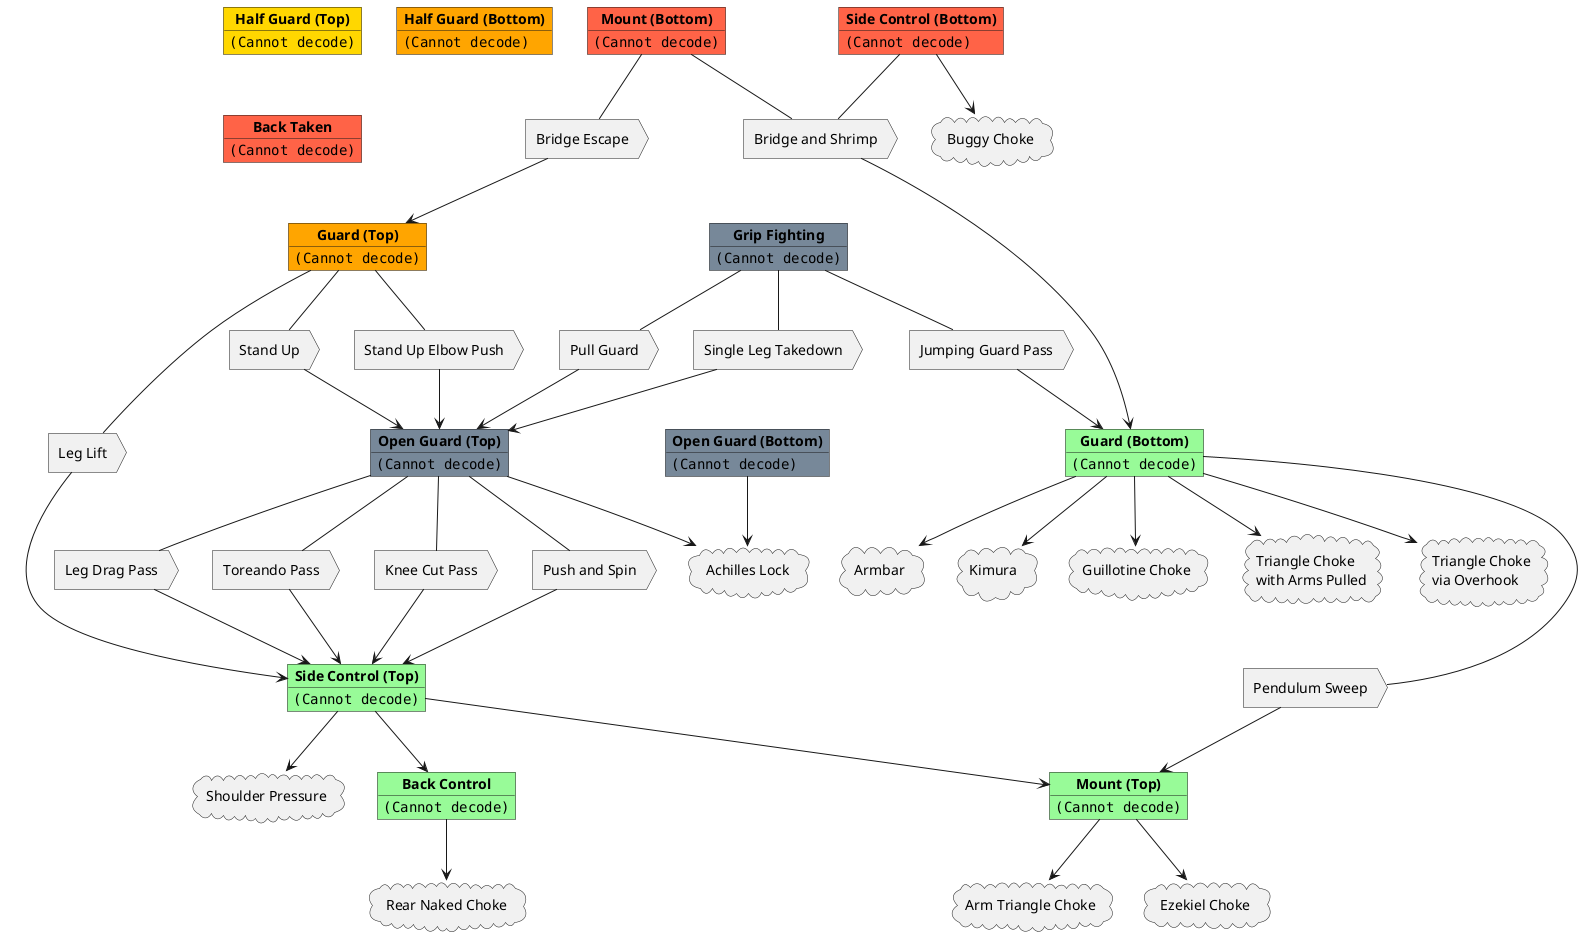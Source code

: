 @startuml

allow_mixing
hide stereotype

<style>
'https://github.com/plantuml/plantuml/issues/1896
object {
    FontStyle bold
}
'#99fb99
.green {
    BackgroundColor palegreen
}
'#ffd700
.yellow {
    BackgroundColor gold
}
'#ffa401
.orange {
    BackgroundColor orange
}
'#fe6247
.red {
    BackgroundColor tomato
}
'#768999
.gray {
    BackgroundColor lightslategray 
}
</style>

object "Grip Fighting" as GripFighting <<gray>> {
  <img:./bjj/GripFighting.png>
}
object "Open Guard (Top)" as OpenGuardTop <<gray>> {
  <img:./bjj/OpenGuardTop.png>
}
object "Open Guard (Bottom)" as OpenGuardBottom <<gray>> {
  <img:./bjj/OpenGuardBottom.png>
}
object "Back Control" as BackControl <<green>> {
  <img:./bjj/BackControlTop.png>
}
object "Mount (Top)" as MountTop <<green>> {
  <img:./bjj/MountTop.png>
}
object "Side Control (Top)" as SideControlTop <<green>> {
  <img:./bjj/SideControlTop.png>
}
object "Guard (Bottom)" as GuardBottom <<green>> {
  <img:./bjj/GuardBottom.png>
}
object "Half Guard (Top)" as HalfGuardTop <<yellow>> {
  <img:./bjj/HalfGuardTop.png>
}
object "Half Guard (Bottom)" as HalfGuardBottom <<orange>> {
  <img:./bjj/HalfGuardBottom.png>
}
object "Guard (Top)" as GuardTop <<orange>> {
  <img:./bjj/GuardTop.png>
}
object "Side Control (Bottom)" as SideControlBottom <<red>> {
  <img:./bjj/SideControlBottom.png>
}
object "Mount (Bottom)" as MountBottom <<red>> {
  <img:./bjj/MountBottom.png>
}
object "Back Taken" as BackTaken <<red>> {
  <img:./bjj/BackControlBottom.png>
}

action "Leg Drag Pass" as LegDragPass [[https://www.youtube.com/watch?v=n596l_pJi-E]]
action "Jumping Guard Pass" as JumpingGuardPass
action "Toreando Pass" as ToreandoPass
action "Knee Cut Pass" as KneeCutPass
action "Single Leg Takedown" as SingleLegTakedown [[https://www.youtube.com/watch?v=4HBVdF5AXc0]]
action "Bridge and Shrimp" as BridgeAndShrimp
action "Push and Spin" as PushAndSpin
action "Pull Guard" as PullGuard
action "Stand Up" as StandUp
action "Stand Up Elbow Push" as StandUpElbowPush
action "Leg Lift" as LegLift
action "Pendulum Sweep" as PendulumSweep [[https://youtu.be/8zuFg-PigDc?si=Rv69aqx8sC6SVADT&t=139]]
action "Bridge Escape" as BridgeEscape [[https://www.youtube.com/watch?v=0b8lql9QhgI]]

cloud "Arm Triangle Choke" as ArmTriangleChoke
cloud "Triangle Choke\nwith Arms Pulled" as TriangleChokeArmsPulled
cloud "Triangle Choke\nvia Overhook" as TriangleChokeOverhook
cloud "Armbar" as Armbar
cloud "Kimura" as Kimura
cloud "Guillotine Choke" as GuillotineChoke
cloud "Achilles Lock" as AchillesLock
cloud "Shoulder Pressure" as ShoulderPressure
cloud "Rear Naked Choke" as RearNakedChoke
cloud "Buggy Choke" as BuggyChoke [[https://www.youtube.com/watch?v=0VDUwuyT6N4]]
cloud "Ezekiel Choke" as EzekielChoke

GripFighting -- PullGuard
PullGuard --> OpenGuardTop
GripFighting -- SingleLegTakedown
SingleLegTakedown --> OpenGuardTop
GripFighting -- JumpingGuardPass
JumpingGuardPass --> GuardBottom

OpenGuardTop -- LegDragPass
LegDragPass --> SideControlTop
OpenGuardTop -- ToreandoPass
ToreandoPass --> SideControlTop
OpenGuardTop -- PushAndSpin
PushAndSpin --> SideControlTop
OpenGuardTop -- KneeCutPass
KneeCutPass --> SideControlTop
OpenGuardTop --> AchillesLock

OpenGuardBottom --> AchillesLock

SideControlTop --> MountTop
SideControlTop --> ShoulderPressure
SideControlTop --> BackControl

MountTop --> ArmTriangleChoke
MountTop --> EzekielChoke

SideControlBottom -- BridgeAndShrimp
MountBottom -- BridgeAndShrimp
BridgeAndShrimp --> GuardBottom
SideControlBottom --> BuggyChoke
MountBottom -- BridgeEscape
BridgeEscape --> GuardTop

GuardBottom --> TriangleChokeArmsPulled
GuardBottom --> TriangleChokeOverhook
GuardBottom --> Armbar
GuardBottom --> Kimura
GuardBottom --> GuillotineChoke
GuardBottom -- PendulumSweep
PendulumSweep --> MountTop

BackControl --> RearNakedChoke

GuardTop -- StandUp
StandUp --> OpenGuardTop
GuardTop -- StandUpElbowPush
StandUpElbowPush --> OpenGuardTop
GuardTop -- LegLift
LegLift --> SideControlTop

/' north south '/

@enduml
